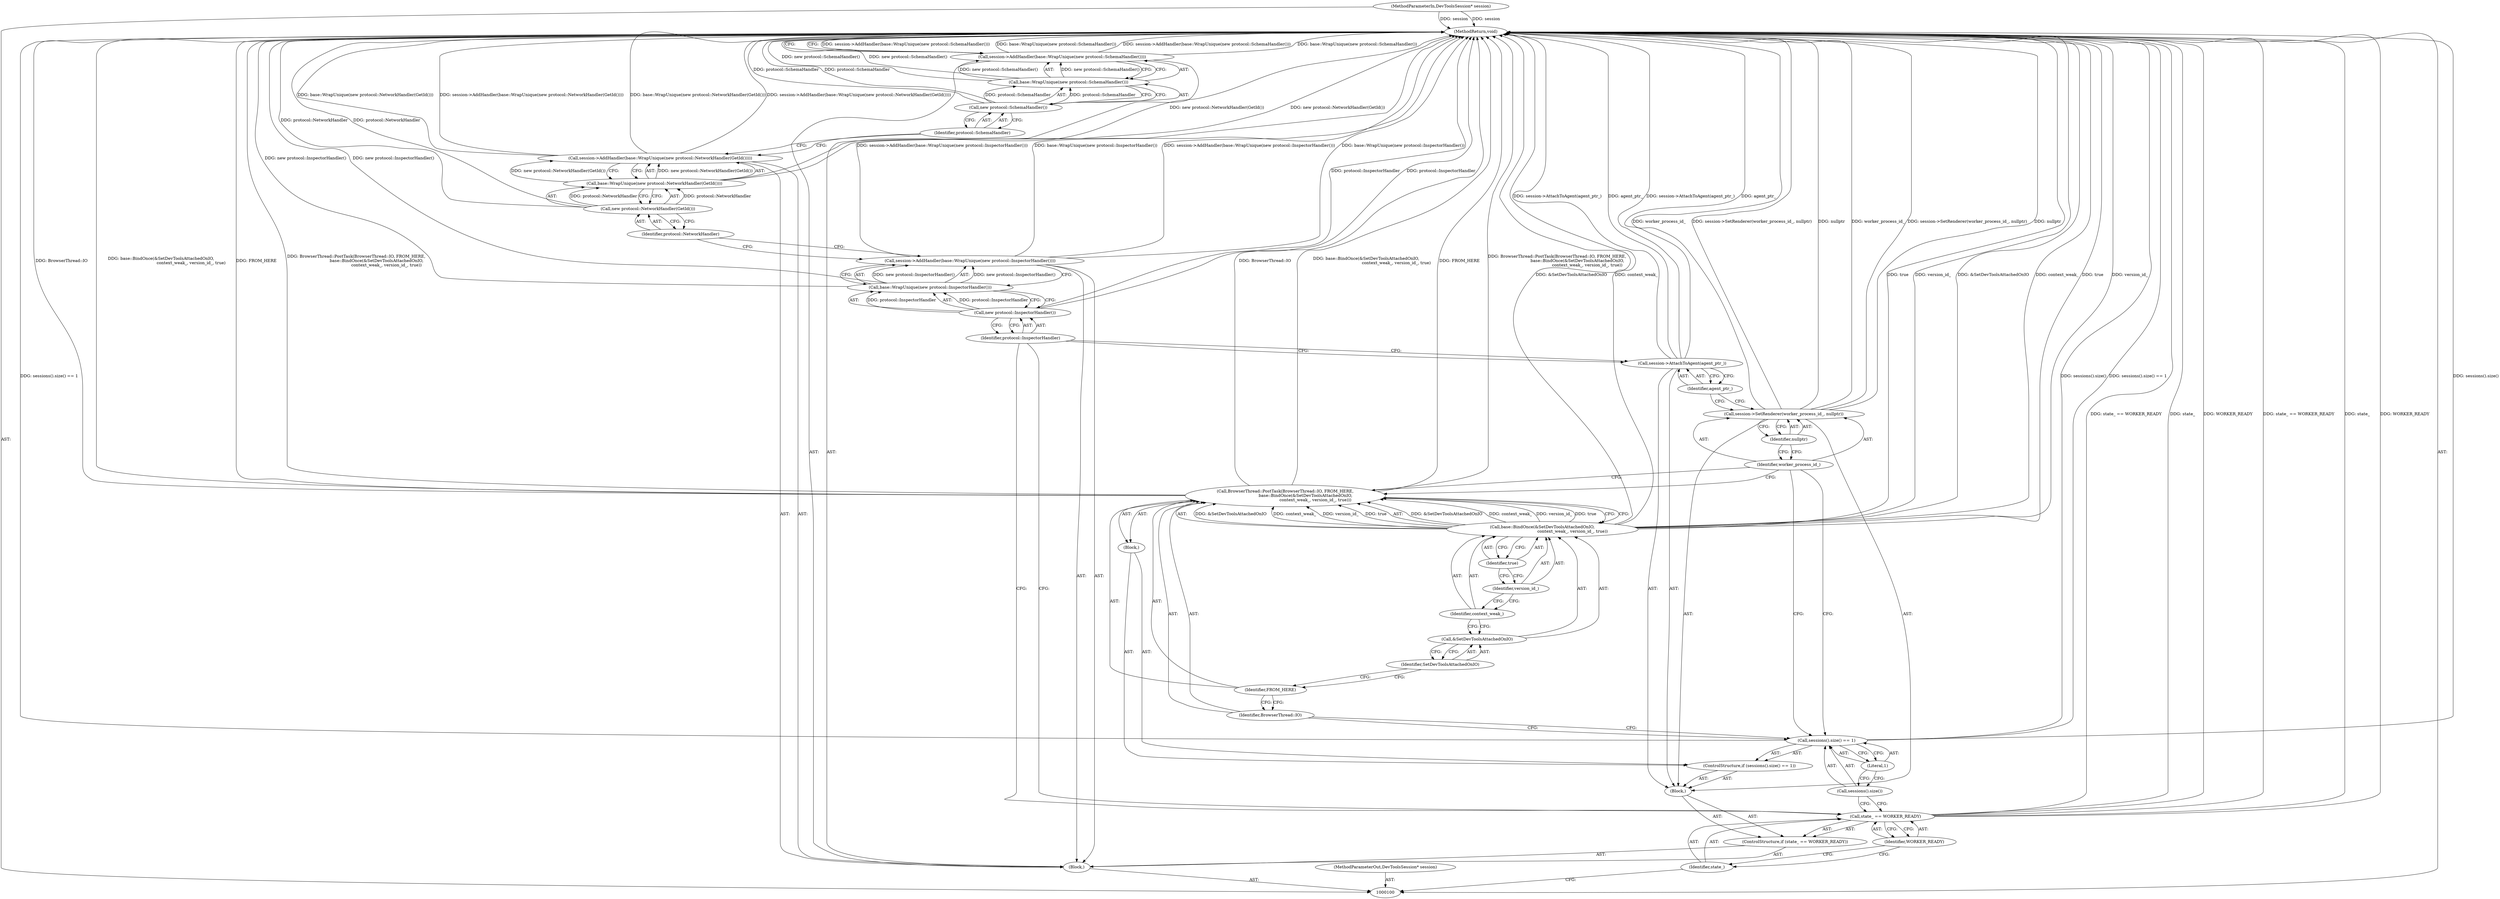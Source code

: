 digraph "0_Chrome_3c8e4852477d5b1e2da877808c998dc57db9460f_42" {
"1000139" [label="(MethodReturn,void)"];
"1000101" [label="(MethodParameterIn,DevToolsSession* session)"];
"1000191" [label="(MethodParameterOut,DevToolsSession* session)"];
"1000102" [label="(Block,)"];
"1000128" [label="(Call,base::WrapUnique(new protocol::InspectorHandler()))"];
"1000127" [label="(Call,session->AddHandler(base::WrapUnique(new protocol::InspectorHandler())))"];
"1000129" [label="(Call,new protocol::InspectorHandler())"];
"1000130" [label="(Identifier,protocol::InspectorHandler)"];
"1000131" [label="(Call,session->AddHandler(base::WrapUnique(new protocol::NetworkHandler(GetId()))))"];
"1000132" [label="(Call,base::WrapUnique(new protocol::NetworkHandler(GetId())))"];
"1000133" [label="(Call,new protocol::NetworkHandler(GetId()))"];
"1000134" [label="(Identifier,protocol::NetworkHandler)"];
"1000135" [label="(Call,session->AddHandler(base::WrapUnique(new protocol::SchemaHandler())))"];
"1000136" [label="(Call,base::WrapUnique(new protocol::SchemaHandler()))"];
"1000137" [label="(Call,new protocol::SchemaHandler())"];
"1000138" [label="(Identifier,protocol::SchemaHandler)"];
"1000106" [label="(Identifier,WORKER_READY)"];
"1000103" [label="(ControlStructure,if (state_ == WORKER_READY))"];
"1000107" [label="(Block,)"];
"1000104" [label="(Call,state_ == WORKER_READY)"];
"1000105" [label="(Identifier,state_)"];
"1000111" [label="(Literal,1)"];
"1000112" [label="(Block,)"];
"1000108" [label="(ControlStructure,if (sessions().size() == 1))"];
"1000109" [label="(Call,sessions().size() == 1)"];
"1000110" [label="(Call,sessions().size())"];
"1000114" [label="(Identifier,BrowserThread::IO)"];
"1000115" [label="(Identifier,FROM_HERE)"];
"1000113" [label="(Call,BrowserThread::PostTask(BrowserThread::IO, FROM_HERE,\n                               base::BindOnce(&SetDevToolsAttachedOnIO,\n                                              context_weak_, version_id_, true)))"];
"1000116" [label="(Call,base::BindOnce(&SetDevToolsAttachedOnIO,\n                                              context_weak_, version_id_, true))"];
"1000117" [label="(Call,&SetDevToolsAttachedOnIO)"];
"1000118" [label="(Identifier,SetDevToolsAttachedOnIO)"];
"1000119" [label="(Identifier,context_weak_)"];
"1000120" [label="(Identifier,version_id_)"];
"1000121" [label="(Identifier,true)"];
"1000123" [label="(Identifier,worker_process_id_)"];
"1000122" [label="(Call,session->SetRenderer(worker_process_id_, nullptr))"];
"1000124" [label="(Identifier,nullptr)"];
"1000126" [label="(Identifier,agent_ptr_)"];
"1000125" [label="(Call,session->AttachToAgent(agent_ptr_))"];
"1000139" -> "1000100"  [label="AST: "];
"1000139" -> "1000135"  [label="CFG: "];
"1000116" -> "1000139"  [label="DDG: &SetDevToolsAttachedOnIO"];
"1000116" -> "1000139"  [label="DDG: context_weak_"];
"1000116" -> "1000139"  [label="DDG: true"];
"1000116" -> "1000139"  [label="DDG: version_id_"];
"1000125" -> "1000139"  [label="DDG: session->AttachToAgent(agent_ptr_)"];
"1000125" -> "1000139"  [label="DDG: agent_ptr_"];
"1000104" -> "1000139"  [label="DDG: state_ == WORKER_READY"];
"1000104" -> "1000139"  [label="DDG: state_"];
"1000104" -> "1000139"  [label="DDG: WORKER_READY"];
"1000113" -> "1000139"  [label="DDG: BrowserThread::IO"];
"1000113" -> "1000139"  [label="DDG: base::BindOnce(&SetDevToolsAttachedOnIO,\n                                              context_weak_, version_id_, true)"];
"1000113" -> "1000139"  [label="DDG: FROM_HERE"];
"1000113" -> "1000139"  [label="DDG: BrowserThread::PostTask(BrowserThread::IO, FROM_HERE,\n                               base::BindOnce(&SetDevToolsAttachedOnIO,\n                                              context_weak_, version_id_, true))"];
"1000127" -> "1000139"  [label="DDG: session->AddHandler(base::WrapUnique(new protocol::InspectorHandler()))"];
"1000127" -> "1000139"  [label="DDG: base::WrapUnique(new protocol::InspectorHandler())"];
"1000132" -> "1000139"  [label="DDG: new protocol::NetworkHandler(GetId())"];
"1000129" -> "1000139"  [label="DDG: protocol::InspectorHandler"];
"1000122" -> "1000139"  [label="DDG: worker_process_id_"];
"1000122" -> "1000139"  [label="DDG: session->SetRenderer(worker_process_id_, nullptr)"];
"1000122" -> "1000139"  [label="DDG: nullptr"];
"1000131" -> "1000139"  [label="DDG: base::WrapUnique(new protocol::NetworkHandler(GetId()))"];
"1000131" -> "1000139"  [label="DDG: session->AddHandler(base::WrapUnique(new protocol::NetworkHandler(GetId())))"];
"1000128" -> "1000139"  [label="DDG: new protocol::InspectorHandler()"];
"1000133" -> "1000139"  [label="DDG: protocol::NetworkHandler"];
"1000135" -> "1000139"  [label="DDG: session->AddHandler(base::WrapUnique(new protocol::SchemaHandler()))"];
"1000135" -> "1000139"  [label="DDG: base::WrapUnique(new protocol::SchemaHandler())"];
"1000101" -> "1000139"  [label="DDG: session"];
"1000109" -> "1000139"  [label="DDG: sessions().size()"];
"1000109" -> "1000139"  [label="DDG: sessions().size() == 1"];
"1000137" -> "1000139"  [label="DDG: protocol::SchemaHandler"];
"1000136" -> "1000139"  [label="DDG: new protocol::SchemaHandler()"];
"1000101" -> "1000100"  [label="AST: "];
"1000101" -> "1000139"  [label="DDG: session"];
"1000191" -> "1000100"  [label="AST: "];
"1000102" -> "1000100"  [label="AST: "];
"1000103" -> "1000102"  [label="AST: "];
"1000127" -> "1000102"  [label="AST: "];
"1000131" -> "1000102"  [label="AST: "];
"1000135" -> "1000102"  [label="AST: "];
"1000128" -> "1000127"  [label="AST: "];
"1000128" -> "1000129"  [label="CFG: "];
"1000129" -> "1000128"  [label="AST: "];
"1000127" -> "1000128"  [label="CFG: "];
"1000128" -> "1000139"  [label="DDG: new protocol::InspectorHandler()"];
"1000128" -> "1000127"  [label="DDG: new protocol::InspectorHandler()"];
"1000129" -> "1000128"  [label="DDG: protocol::InspectorHandler"];
"1000127" -> "1000102"  [label="AST: "];
"1000127" -> "1000128"  [label="CFG: "];
"1000128" -> "1000127"  [label="AST: "];
"1000134" -> "1000127"  [label="CFG: "];
"1000127" -> "1000139"  [label="DDG: session->AddHandler(base::WrapUnique(new protocol::InspectorHandler()))"];
"1000127" -> "1000139"  [label="DDG: base::WrapUnique(new protocol::InspectorHandler())"];
"1000128" -> "1000127"  [label="DDG: new protocol::InspectorHandler()"];
"1000129" -> "1000128"  [label="AST: "];
"1000129" -> "1000130"  [label="CFG: "];
"1000130" -> "1000129"  [label="AST: "];
"1000128" -> "1000129"  [label="CFG: "];
"1000129" -> "1000139"  [label="DDG: protocol::InspectorHandler"];
"1000129" -> "1000128"  [label="DDG: protocol::InspectorHandler"];
"1000130" -> "1000129"  [label="AST: "];
"1000130" -> "1000125"  [label="CFG: "];
"1000130" -> "1000104"  [label="CFG: "];
"1000129" -> "1000130"  [label="CFG: "];
"1000131" -> "1000102"  [label="AST: "];
"1000131" -> "1000132"  [label="CFG: "];
"1000132" -> "1000131"  [label="AST: "];
"1000138" -> "1000131"  [label="CFG: "];
"1000131" -> "1000139"  [label="DDG: base::WrapUnique(new protocol::NetworkHandler(GetId()))"];
"1000131" -> "1000139"  [label="DDG: session->AddHandler(base::WrapUnique(new protocol::NetworkHandler(GetId())))"];
"1000132" -> "1000131"  [label="DDG: new protocol::NetworkHandler(GetId())"];
"1000132" -> "1000131"  [label="AST: "];
"1000132" -> "1000133"  [label="CFG: "];
"1000133" -> "1000132"  [label="AST: "];
"1000131" -> "1000132"  [label="CFG: "];
"1000132" -> "1000139"  [label="DDG: new protocol::NetworkHandler(GetId())"];
"1000132" -> "1000131"  [label="DDG: new protocol::NetworkHandler(GetId())"];
"1000133" -> "1000132"  [label="DDG: protocol::NetworkHandler"];
"1000133" -> "1000132"  [label="AST: "];
"1000133" -> "1000134"  [label="CFG: "];
"1000134" -> "1000133"  [label="AST: "];
"1000132" -> "1000133"  [label="CFG: "];
"1000133" -> "1000139"  [label="DDG: protocol::NetworkHandler"];
"1000133" -> "1000132"  [label="DDG: protocol::NetworkHandler"];
"1000134" -> "1000133"  [label="AST: "];
"1000134" -> "1000127"  [label="CFG: "];
"1000133" -> "1000134"  [label="CFG: "];
"1000135" -> "1000102"  [label="AST: "];
"1000135" -> "1000136"  [label="CFG: "];
"1000136" -> "1000135"  [label="AST: "];
"1000139" -> "1000135"  [label="CFG: "];
"1000135" -> "1000139"  [label="DDG: session->AddHandler(base::WrapUnique(new protocol::SchemaHandler()))"];
"1000135" -> "1000139"  [label="DDG: base::WrapUnique(new protocol::SchemaHandler())"];
"1000136" -> "1000135"  [label="DDG: new protocol::SchemaHandler()"];
"1000136" -> "1000135"  [label="AST: "];
"1000136" -> "1000137"  [label="CFG: "];
"1000137" -> "1000136"  [label="AST: "];
"1000135" -> "1000136"  [label="CFG: "];
"1000136" -> "1000139"  [label="DDG: new protocol::SchemaHandler()"];
"1000136" -> "1000135"  [label="DDG: new protocol::SchemaHandler()"];
"1000137" -> "1000136"  [label="DDG: protocol::SchemaHandler"];
"1000137" -> "1000136"  [label="AST: "];
"1000137" -> "1000138"  [label="CFG: "];
"1000138" -> "1000137"  [label="AST: "];
"1000136" -> "1000137"  [label="CFG: "];
"1000137" -> "1000139"  [label="DDG: protocol::SchemaHandler"];
"1000137" -> "1000136"  [label="DDG: protocol::SchemaHandler"];
"1000138" -> "1000137"  [label="AST: "];
"1000138" -> "1000131"  [label="CFG: "];
"1000137" -> "1000138"  [label="CFG: "];
"1000106" -> "1000104"  [label="AST: "];
"1000106" -> "1000105"  [label="CFG: "];
"1000104" -> "1000106"  [label="CFG: "];
"1000103" -> "1000102"  [label="AST: "];
"1000104" -> "1000103"  [label="AST: "];
"1000107" -> "1000103"  [label="AST: "];
"1000107" -> "1000103"  [label="AST: "];
"1000108" -> "1000107"  [label="AST: "];
"1000122" -> "1000107"  [label="AST: "];
"1000125" -> "1000107"  [label="AST: "];
"1000104" -> "1000103"  [label="AST: "];
"1000104" -> "1000106"  [label="CFG: "];
"1000105" -> "1000104"  [label="AST: "];
"1000106" -> "1000104"  [label="AST: "];
"1000110" -> "1000104"  [label="CFG: "];
"1000130" -> "1000104"  [label="CFG: "];
"1000104" -> "1000139"  [label="DDG: state_ == WORKER_READY"];
"1000104" -> "1000139"  [label="DDG: state_"];
"1000104" -> "1000139"  [label="DDG: WORKER_READY"];
"1000105" -> "1000104"  [label="AST: "];
"1000105" -> "1000100"  [label="CFG: "];
"1000106" -> "1000105"  [label="CFG: "];
"1000111" -> "1000109"  [label="AST: "];
"1000111" -> "1000110"  [label="CFG: "];
"1000109" -> "1000111"  [label="CFG: "];
"1000112" -> "1000108"  [label="AST: "];
"1000113" -> "1000112"  [label="AST: "];
"1000108" -> "1000107"  [label="AST: "];
"1000109" -> "1000108"  [label="AST: "];
"1000112" -> "1000108"  [label="AST: "];
"1000109" -> "1000108"  [label="AST: "];
"1000109" -> "1000111"  [label="CFG: "];
"1000110" -> "1000109"  [label="AST: "];
"1000111" -> "1000109"  [label="AST: "];
"1000114" -> "1000109"  [label="CFG: "];
"1000123" -> "1000109"  [label="CFG: "];
"1000109" -> "1000139"  [label="DDG: sessions().size()"];
"1000109" -> "1000139"  [label="DDG: sessions().size() == 1"];
"1000110" -> "1000109"  [label="AST: "];
"1000110" -> "1000104"  [label="CFG: "];
"1000111" -> "1000110"  [label="CFG: "];
"1000114" -> "1000113"  [label="AST: "];
"1000114" -> "1000109"  [label="CFG: "];
"1000115" -> "1000114"  [label="CFG: "];
"1000115" -> "1000113"  [label="AST: "];
"1000115" -> "1000114"  [label="CFG: "];
"1000118" -> "1000115"  [label="CFG: "];
"1000113" -> "1000112"  [label="AST: "];
"1000113" -> "1000116"  [label="CFG: "];
"1000114" -> "1000113"  [label="AST: "];
"1000115" -> "1000113"  [label="AST: "];
"1000116" -> "1000113"  [label="AST: "];
"1000123" -> "1000113"  [label="CFG: "];
"1000113" -> "1000139"  [label="DDG: BrowserThread::IO"];
"1000113" -> "1000139"  [label="DDG: base::BindOnce(&SetDevToolsAttachedOnIO,\n                                              context_weak_, version_id_, true)"];
"1000113" -> "1000139"  [label="DDG: FROM_HERE"];
"1000113" -> "1000139"  [label="DDG: BrowserThread::PostTask(BrowserThread::IO, FROM_HERE,\n                               base::BindOnce(&SetDevToolsAttachedOnIO,\n                                              context_weak_, version_id_, true))"];
"1000116" -> "1000113"  [label="DDG: &SetDevToolsAttachedOnIO"];
"1000116" -> "1000113"  [label="DDG: context_weak_"];
"1000116" -> "1000113"  [label="DDG: version_id_"];
"1000116" -> "1000113"  [label="DDG: true"];
"1000116" -> "1000113"  [label="AST: "];
"1000116" -> "1000121"  [label="CFG: "];
"1000117" -> "1000116"  [label="AST: "];
"1000119" -> "1000116"  [label="AST: "];
"1000120" -> "1000116"  [label="AST: "];
"1000121" -> "1000116"  [label="AST: "];
"1000113" -> "1000116"  [label="CFG: "];
"1000116" -> "1000139"  [label="DDG: &SetDevToolsAttachedOnIO"];
"1000116" -> "1000139"  [label="DDG: context_weak_"];
"1000116" -> "1000139"  [label="DDG: true"];
"1000116" -> "1000139"  [label="DDG: version_id_"];
"1000116" -> "1000113"  [label="DDG: &SetDevToolsAttachedOnIO"];
"1000116" -> "1000113"  [label="DDG: context_weak_"];
"1000116" -> "1000113"  [label="DDG: version_id_"];
"1000116" -> "1000113"  [label="DDG: true"];
"1000117" -> "1000116"  [label="AST: "];
"1000117" -> "1000118"  [label="CFG: "];
"1000118" -> "1000117"  [label="AST: "];
"1000119" -> "1000117"  [label="CFG: "];
"1000118" -> "1000117"  [label="AST: "];
"1000118" -> "1000115"  [label="CFG: "];
"1000117" -> "1000118"  [label="CFG: "];
"1000119" -> "1000116"  [label="AST: "];
"1000119" -> "1000117"  [label="CFG: "];
"1000120" -> "1000119"  [label="CFG: "];
"1000120" -> "1000116"  [label="AST: "];
"1000120" -> "1000119"  [label="CFG: "];
"1000121" -> "1000120"  [label="CFG: "];
"1000121" -> "1000116"  [label="AST: "];
"1000121" -> "1000120"  [label="CFG: "];
"1000116" -> "1000121"  [label="CFG: "];
"1000123" -> "1000122"  [label="AST: "];
"1000123" -> "1000113"  [label="CFG: "];
"1000123" -> "1000109"  [label="CFG: "];
"1000124" -> "1000123"  [label="CFG: "];
"1000122" -> "1000107"  [label="AST: "];
"1000122" -> "1000124"  [label="CFG: "];
"1000123" -> "1000122"  [label="AST: "];
"1000124" -> "1000122"  [label="AST: "];
"1000126" -> "1000122"  [label="CFG: "];
"1000122" -> "1000139"  [label="DDG: worker_process_id_"];
"1000122" -> "1000139"  [label="DDG: session->SetRenderer(worker_process_id_, nullptr)"];
"1000122" -> "1000139"  [label="DDG: nullptr"];
"1000124" -> "1000122"  [label="AST: "];
"1000124" -> "1000123"  [label="CFG: "];
"1000122" -> "1000124"  [label="CFG: "];
"1000126" -> "1000125"  [label="AST: "];
"1000126" -> "1000122"  [label="CFG: "];
"1000125" -> "1000126"  [label="CFG: "];
"1000125" -> "1000107"  [label="AST: "];
"1000125" -> "1000126"  [label="CFG: "];
"1000126" -> "1000125"  [label="AST: "];
"1000130" -> "1000125"  [label="CFG: "];
"1000125" -> "1000139"  [label="DDG: session->AttachToAgent(agent_ptr_)"];
"1000125" -> "1000139"  [label="DDG: agent_ptr_"];
}
